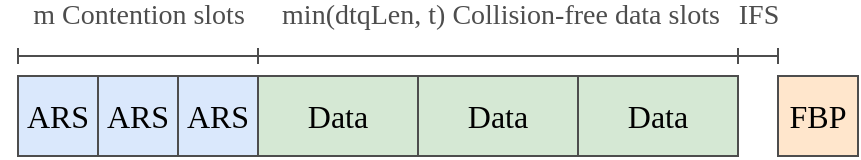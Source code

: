 <mxfile version="23.0.2" type="device">
  <diagram name="Page-1" id="OVEOFF25-sN4jz0tX0kb">
    <mxGraphModel dx="988" dy="548" grid="1" gridSize="10" guides="1" tooltips="1" connect="1" arrows="1" fold="1" page="1" pageScale="1" pageWidth="850" pageHeight="1100" math="0" shadow="0">
      <root>
        <mxCell id="0" />
        <mxCell id="1" parent="0" />
        <mxCell id="PXNnNeumEB5E20T7TsoP-13" value="ARS" style="rounded=0;whiteSpace=wrap;html=1;fontSize=16;fontFamily=Times New Roman;fillColor=#dae8fc;strokeColor=#4D4D4D;" parent="1" vertex="1">
          <mxGeometry x="160" y="300" width="40" height="40" as="geometry" />
        </mxCell>
        <mxCell id="PXNnNeumEB5E20T7TsoP-14" value="ARS" style="rounded=0;whiteSpace=wrap;html=1;fontSize=16;fontFamily=Times New Roman;fillColor=#dae8fc;strokeColor=#4D4D4D;" parent="1" vertex="1">
          <mxGeometry x="200" y="300" width="40" height="40" as="geometry" />
        </mxCell>
        <mxCell id="PXNnNeumEB5E20T7TsoP-15" value="ARS" style="rounded=0;whiteSpace=wrap;html=1;fontSize=16;fontFamily=Times New Roman;fillColor=#dae8fc;strokeColor=#4D4D4D;" parent="1" vertex="1">
          <mxGeometry x="240" y="300" width="40" height="40" as="geometry" />
        </mxCell>
        <mxCell id="PXNnNeumEB5E20T7TsoP-16" value="Data" style="rounded=0;whiteSpace=wrap;html=1;fontSize=16;fontFamily=Times New Roman;fillColor=#d5e8d4;strokeColor=#4D4D4D;" parent="1" vertex="1">
          <mxGeometry x="280" y="300" width="80" height="40" as="geometry" />
        </mxCell>
        <mxCell id="PXNnNeumEB5E20T7TsoP-17" value="FBP" style="rounded=0;whiteSpace=wrap;html=1;fontSize=16;fontFamily=Times New Roman;fillColor=#ffe6cc;strokeColor=#4D4D4D;" parent="1" vertex="1">
          <mxGeometry x="540" y="300" width="40" height="40" as="geometry" />
        </mxCell>
        <mxCell id="PXNnNeumEB5E20T7TsoP-18" value="Data" style="rounded=0;whiteSpace=wrap;html=1;fontSize=16;fontFamily=Times New Roman;fillColor=#d5e8d4;strokeColor=#4D4D4D;" parent="1" vertex="1">
          <mxGeometry x="360" y="300" width="80" height="40" as="geometry" />
        </mxCell>
        <mxCell id="PXNnNeumEB5E20T7TsoP-19" value="Data" style="rounded=0;whiteSpace=wrap;html=1;fontSize=16;fontFamily=Times New Roman;fillColor=#d5e8d4;strokeColor=#4D4D4D;" parent="1" vertex="1">
          <mxGeometry x="440" y="300" width="80" height="40" as="geometry" />
        </mxCell>
        <mxCell id="PXNnNeumEB5E20T7TsoP-20" value="" style="endArrow=baseDash;startArrow=baseDash;html=1;rounded=0;startFill=0;endFill=0;fontColor=#4D4D4D;strokeColor=#4D4D4D;" parent="1" edge="1">
          <mxGeometry width="50" height="50" relative="1" as="geometry">
            <mxPoint x="160" y="290" as="sourcePoint" />
            <mxPoint x="280" y="290" as="targetPoint" />
          </mxGeometry>
        </mxCell>
        <mxCell id="PXNnNeumEB5E20T7TsoP-21" value="m Contention slots" style="edgeLabel;html=1;align=center;verticalAlign=middle;resizable=0;points=[];fontSize=14;fontFamily=Times New Roman;fontColor=#4D4D4D;" parent="PXNnNeumEB5E20T7TsoP-20" vertex="1" connectable="0">
          <mxGeometry x="-0.28" y="1" relative="1" as="geometry">
            <mxPoint x="17" y="-19" as="offset" />
          </mxGeometry>
        </mxCell>
        <mxCell id="PXNnNeumEB5E20T7TsoP-22" value="" style="endArrow=baseDash;startArrow=baseDash;html=1;rounded=0;startFill=0;endFill=0;fontColor=#4D4D4D;strokeColor=#4D4D4D;" parent="1" edge="1">
          <mxGeometry width="50" height="50" relative="1" as="geometry">
            <mxPoint x="280" y="290" as="sourcePoint" />
            <mxPoint x="520" y="290" as="targetPoint" />
          </mxGeometry>
        </mxCell>
        <mxCell id="PXNnNeumEB5E20T7TsoP-23" value="min(dtqLen, t) Collision-free data slots" style="edgeLabel;html=1;align=center;verticalAlign=middle;resizable=0;points=[];fontSize=14;fontFamily=Times New Roman;fontColor=#4D4D4D;" parent="PXNnNeumEB5E20T7TsoP-22" vertex="1" connectable="0">
          <mxGeometry x="-0.28" y="1" relative="1" as="geometry">
            <mxPoint x="34" y="-19" as="offset" />
          </mxGeometry>
        </mxCell>
        <mxCell id="PXNnNeumEB5E20T7TsoP-24" value="" style="endArrow=baseDash;startArrow=baseDash;html=1;rounded=0;startFill=0;endFill=0;fontColor=#4D4D4D;strokeColor=#4D4D4D;" parent="1" edge="1">
          <mxGeometry width="50" height="50" relative="1" as="geometry">
            <mxPoint x="520" y="290" as="sourcePoint" />
            <mxPoint x="540" y="290" as="targetPoint" />
          </mxGeometry>
        </mxCell>
        <mxCell id="PXNnNeumEB5E20T7TsoP-25" value="IFS" style="edgeLabel;html=1;align=center;verticalAlign=middle;resizable=0;points=[];fontSize=14;fontFamily=Times New Roman;fontColor=#4D4D4D;" parent="PXNnNeumEB5E20T7TsoP-24" vertex="1" connectable="0">
          <mxGeometry x="-0.28" y="1" relative="1" as="geometry">
            <mxPoint x="3" y="-19" as="offset" />
          </mxGeometry>
        </mxCell>
      </root>
    </mxGraphModel>
  </diagram>
</mxfile>
